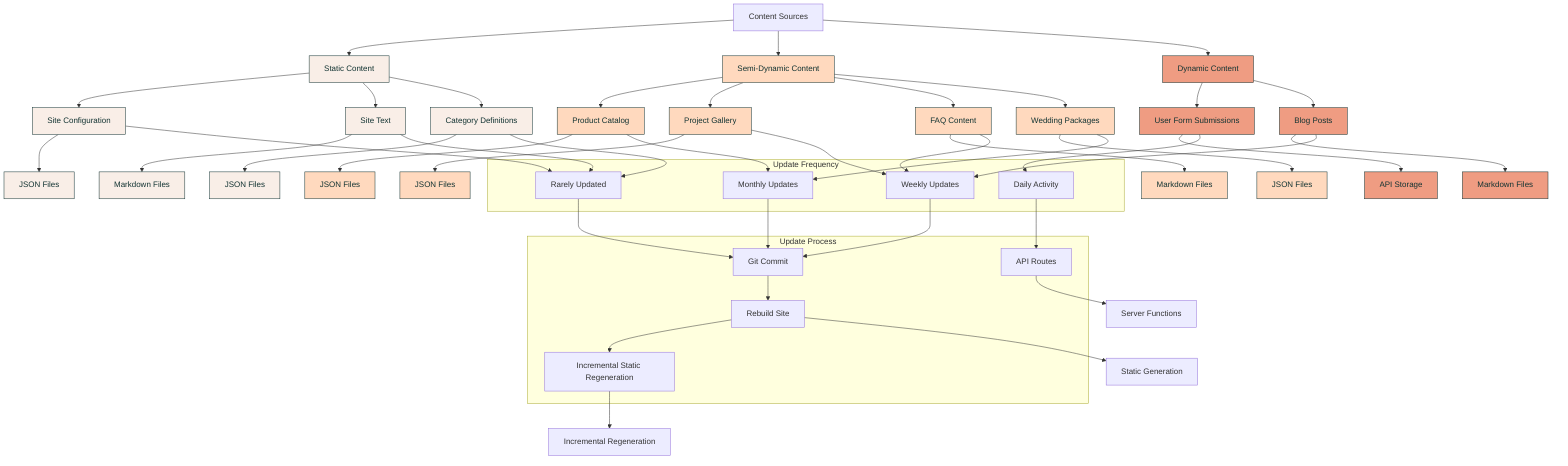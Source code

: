 graph TD
    ContentSources[Content Sources] --> StaticContent[Static Content]
    ContentSources --> SemiDynamicContent[Semi-Dynamic Content]
    ContentSources --> DynamicContent[Dynamic Content]
    
    StaticContent --> SiteConfig[Site Configuration]
    StaticContent --> SiteText[Site Text]
    StaticContent --> CategoryDefinitions[Category Definitions]
    
    SemiDynamicContent --> ProductCatalog[Product Catalog]
    SemiDynamicContent --> ProjectGallery[Project Gallery]
    SemiDynamicContent --> FAQContent[FAQ Content]
    SemiDynamicContent --> WeddingPackages[Wedding Packages]
    
    DynamicContent --> UserSubmissions[User Form Submissions]
    DynamicContent --> BlogPosts[Blog Posts]
    
    %% Content Format
    SiteConfig --> ConfigJSON[JSON Files]
    SiteText --> TextMD[Markdown Files]
    CategoryDefinitions --> CategoriesJSON[JSON Files]
    
    ProductCatalog --> ProductsJSON[JSON Files]
    ProjectGallery --> GalleryJSON[JSON Files]
    FAQContent --> FAQMD[Markdown Files]
    WeddingPackages --> PackagesJSON[JSON Files]
    
    UserSubmissions --> APIStorage[API Storage]
    BlogPosts --> BlogMD[Markdown Files]
    
    %% Update Frequency & Process
    subgraph "Update Frequency"
        direction LR
        Rarely[Rarely Updated]
        Monthly[Monthly Updates]
        Weekly[Weekly Updates]
        Daily[Daily Activity]
    end
    
    subgraph "Update Process"
        direction LR
        Git[Git Commit]
        Rebuild[Rebuild Site]
        ISR[Incremental Static Regeneration]
        API[API Routes]
    end
    
    SiteConfig --> Rarely
    SiteText --> Rarely
    CategoryDefinitions --> Rarely
    
    ProductCatalog --> Monthly
    WeddingPackages --> Monthly
    
    ProjectGallery --> Weekly
    FAQContent --> Weekly
    
    UserSubmissions --> Daily
    BlogPosts --> Weekly
    
    Rarely --> Git
    Monthly --> Git
    Weekly --> Git
    
    Git --> Rebuild
    Rebuild --> ISR
    Daily --> API
    
    %% Build Strategy
    Rebuild --> StaticGen[Static Generation]
    ISR --> IncrementalRegen[Incremental Regeneration]
    API --> ServerRendered[Server Functions]
    
    class StaticContent,SiteConfig,SiteText,CategoryDefinitions,ConfigJSON,TextMD,CategoriesJSON primaryStatic;
    class SemiDynamicContent,ProductCatalog,ProjectGallery,FAQContent,WeddingPackages,ProductsJSON,GalleryJSON,FAQMD,PackagesJSON primarySemiDynamic;
    class DynamicContent,UserSubmissions,BlogPosts,APIStorage,BlogMD primaryDynamic;
    
    classDef primaryStatic fill:#F9EEE7,stroke:#123332,color:#123332;
    classDef primarySemiDynamic fill:#FFD9BE,stroke:#123332,color:#123332;
    classDef primaryDynamic fill:#EF9C82,stroke:#123332,color:#123332;